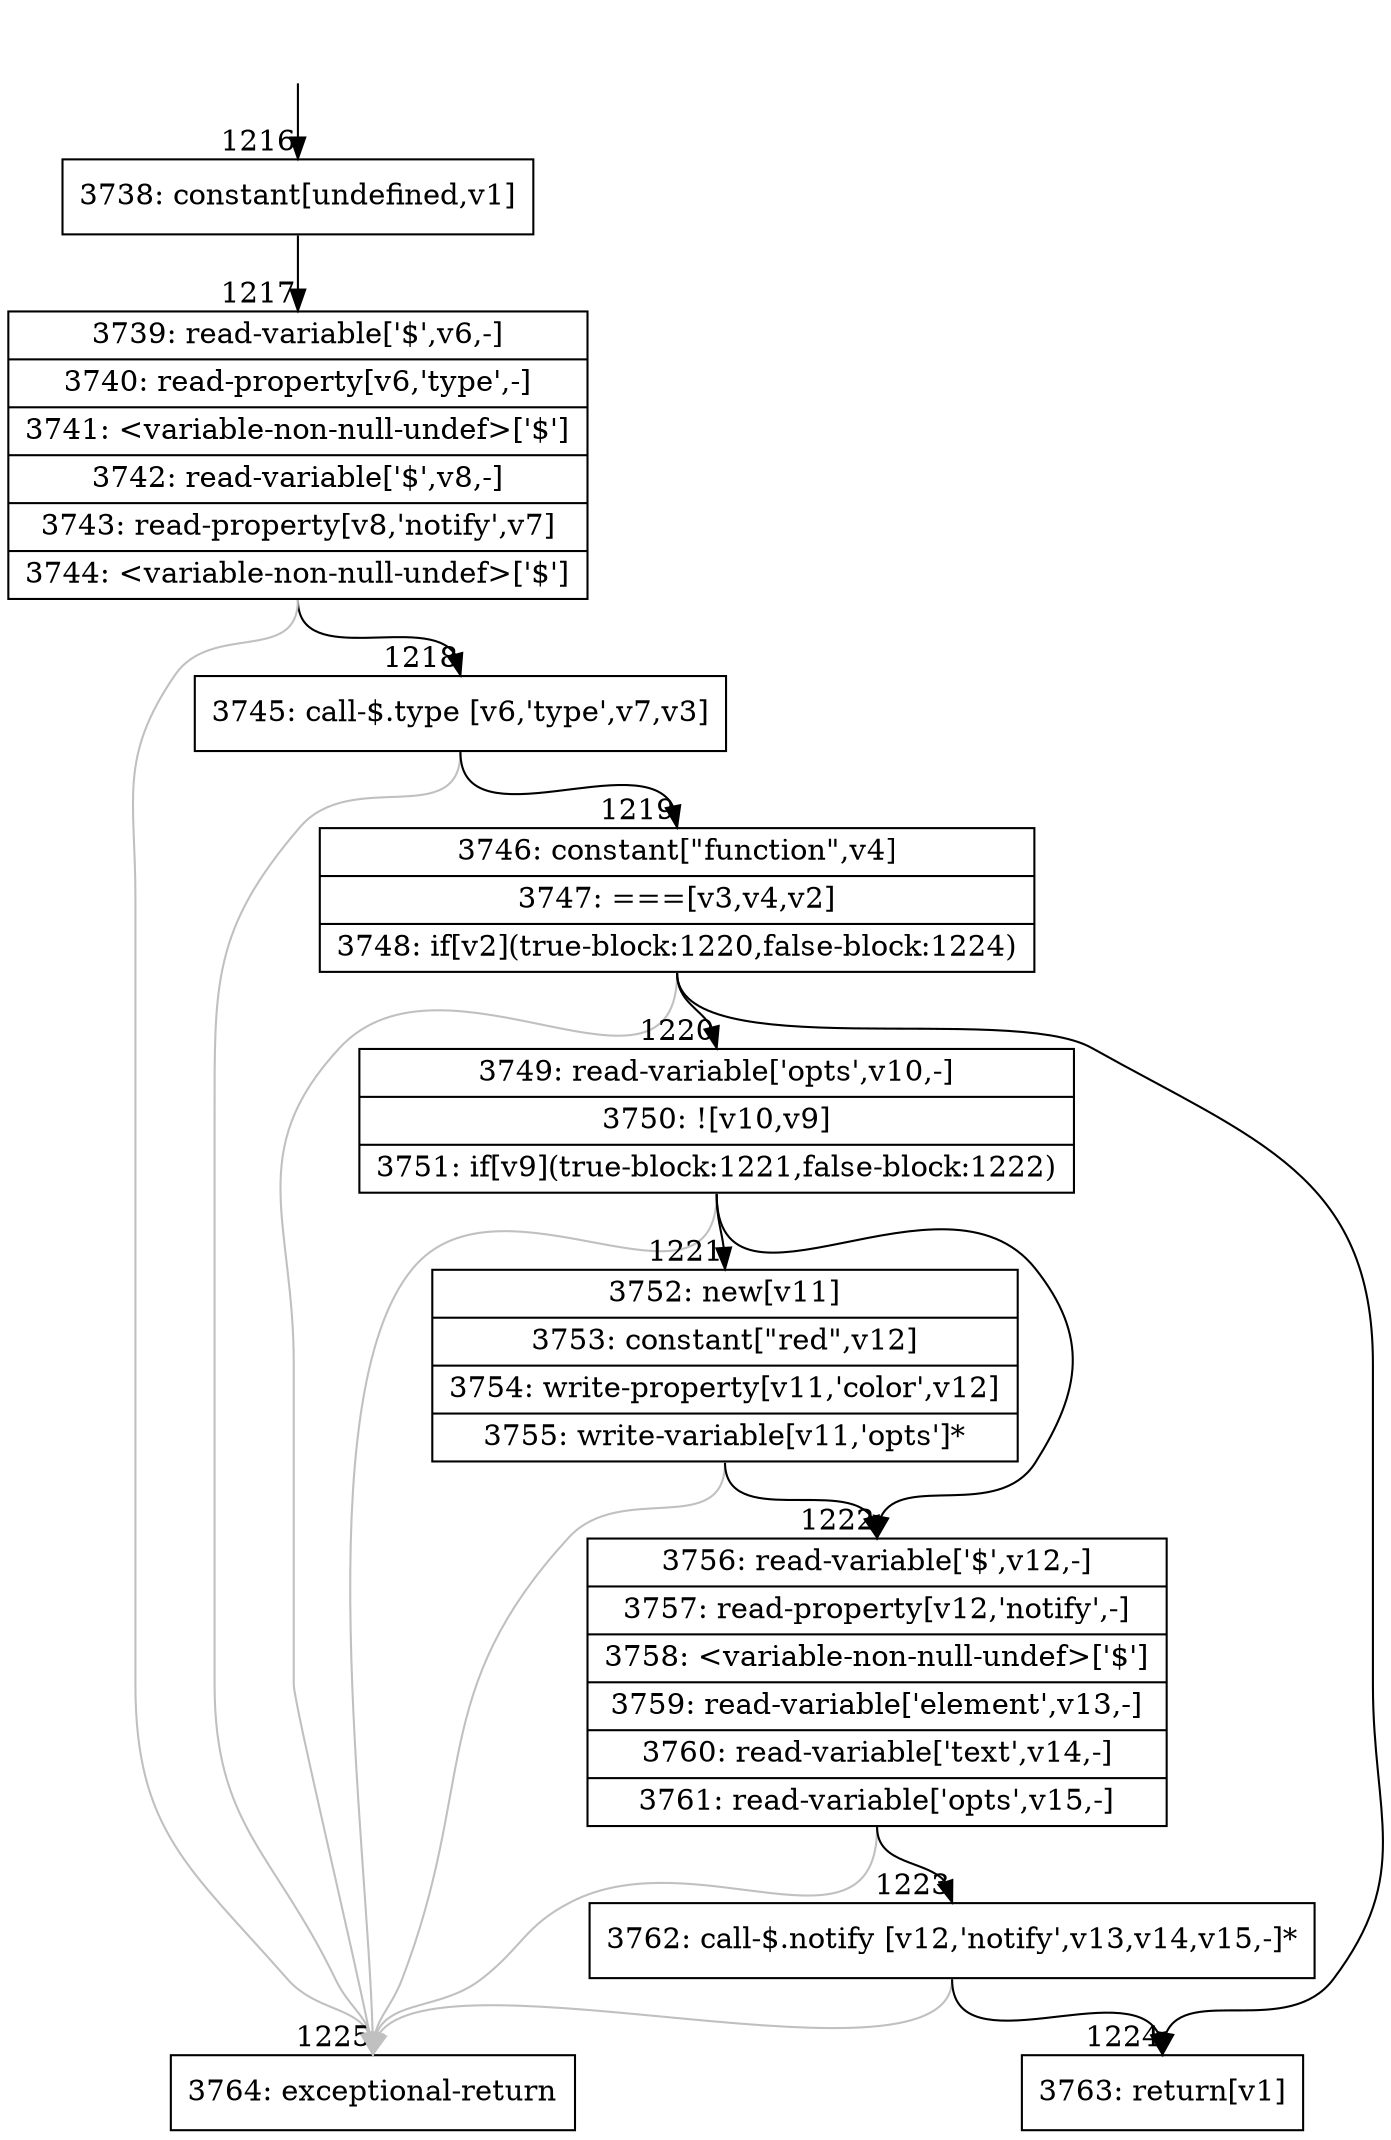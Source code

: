 digraph {
rankdir="TD"
BB_entry95[shape=none,label=""];
BB_entry95 -> BB1216 [tailport=s, headport=n, headlabel="    1216"]
BB1216 [shape=record label="{3738: constant[undefined,v1]}" ] 
BB1216 -> BB1217 [tailport=s, headport=n, headlabel="      1217"]
BB1217 [shape=record label="{3739: read-variable['$',v6,-]|3740: read-property[v6,'type',-]|3741: \<variable-non-null-undef\>['$']|3742: read-variable['$',v8,-]|3743: read-property[v8,'notify',v7]|3744: \<variable-non-null-undef\>['$']}" ] 
BB1217 -> BB1218 [tailport=s, headport=n, headlabel="      1218"]
BB1217 -> BB1225 [tailport=s, headport=n, color=gray, headlabel="      1225"]
BB1218 [shape=record label="{3745: call-$.type [v6,'type',v7,v3]}" ] 
BB1218 -> BB1219 [tailport=s, headport=n, headlabel="      1219"]
BB1218 -> BB1225 [tailport=s, headport=n, color=gray]
BB1219 [shape=record label="{3746: constant[\"function\",v4]|3747: ===[v3,v4,v2]|3748: if[v2](true-block:1220,false-block:1224)}" ] 
BB1219 -> BB1220 [tailport=s, headport=n, headlabel="      1220"]
BB1219 -> BB1224 [tailport=s, headport=n, headlabel="      1224"]
BB1219 -> BB1225 [tailport=s, headport=n, color=gray]
BB1220 [shape=record label="{3749: read-variable['opts',v10,-]|3750: ![v10,v9]|3751: if[v9](true-block:1221,false-block:1222)}" ] 
BB1220 -> BB1221 [tailport=s, headport=n, headlabel="      1221"]
BB1220 -> BB1222 [tailport=s, headport=n, headlabel="      1222"]
BB1220 -> BB1225 [tailport=s, headport=n, color=gray]
BB1221 [shape=record label="{3752: new[v11]|3753: constant[\"red\",v12]|3754: write-property[v11,'color',v12]|3755: write-variable[v11,'opts']*}" ] 
BB1221 -> BB1222 [tailport=s, headport=n]
BB1221 -> BB1225 [tailport=s, headport=n, color=gray]
BB1222 [shape=record label="{3756: read-variable['$',v12,-]|3757: read-property[v12,'notify',-]|3758: \<variable-non-null-undef\>['$']|3759: read-variable['element',v13,-]|3760: read-variable['text',v14,-]|3761: read-variable['opts',v15,-]}" ] 
BB1222 -> BB1223 [tailport=s, headport=n, headlabel="      1223"]
BB1222 -> BB1225 [tailport=s, headport=n, color=gray]
BB1223 [shape=record label="{3762: call-$.notify [v12,'notify',v13,v14,v15,-]*}" ] 
BB1223 -> BB1224 [tailport=s, headport=n]
BB1223 -> BB1225 [tailport=s, headport=n, color=gray]
BB1224 [shape=record label="{3763: return[v1]}" ] 
BB1225 [shape=record label="{3764: exceptional-return}" ] 
//#$~ 1032
}
